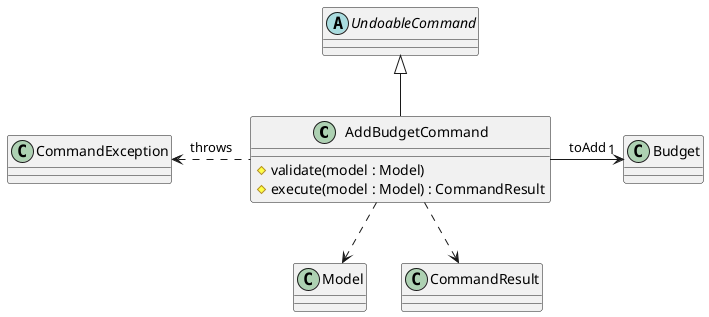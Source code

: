 @startuml

class AddBudgetCommand {
#validate(model : Model)
#execute(model : Model) : CommandResult
}

abstract class UndoableCommand

AddBudgetCommand -up-|> UndoableCommand
AddBudgetCommand -right-> "1" Budget: toAdd
AddBudgetCommand ..> Model
AddBudgetCommand ..> CommandResult
AddBudgetCommand .left.> CommandException: throws

@enduml

